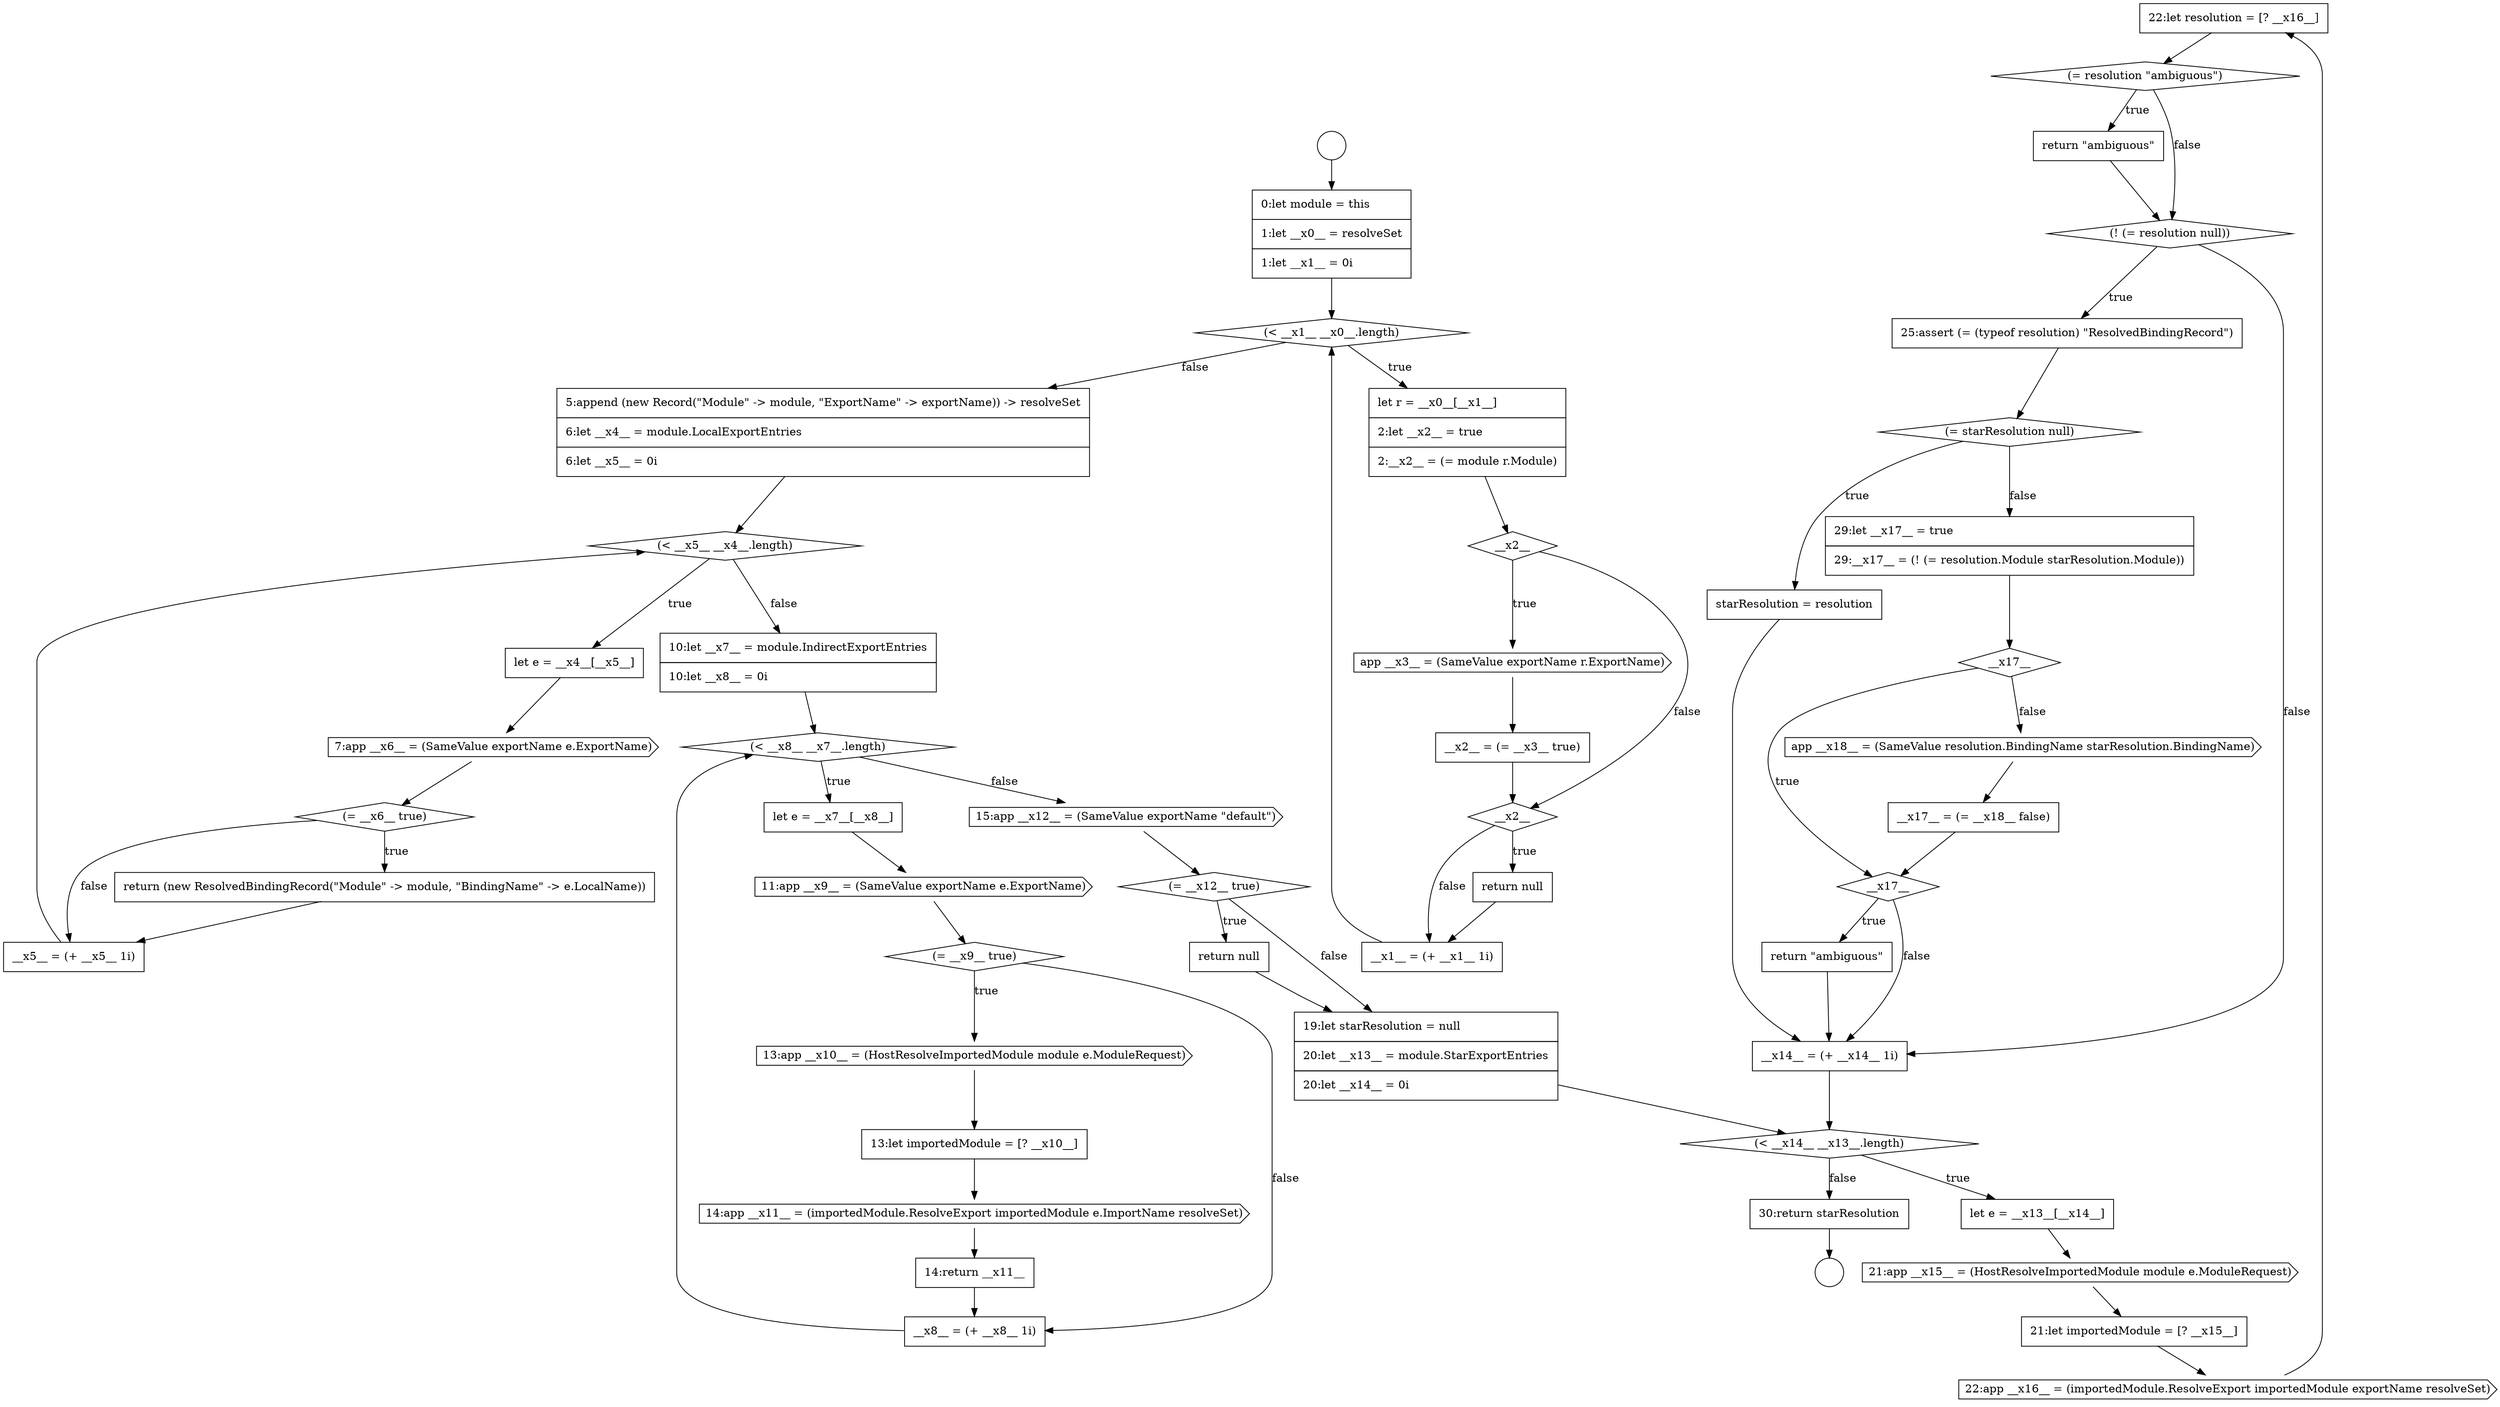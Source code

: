 digraph {
  node10693 [shape=none, margin=0, label=<<font color="black">
    <table border="0" cellborder="1" cellspacing="0" cellpadding="10">
      <tr><td align="left">22:let resolution = [? __x16__]</td></tr>
    </table>
  </font>> color="black" fillcolor="white" style=filled]
  node10666 [shape=none, margin=0, label=<<font color="black">
    <table border="0" cellborder="1" cellspacing="0" cellpadding="10">
      <tr><td align="left">__x1__ = (+ __x1__ 1i)</td></tr>
    </table>
  </font>> color="black" fillcolor="white" style=filled]
  node10695 [shape=none, margin=0, label=<<font color="black">
    <table border="0" cellborder="1" cellspacing="0" cellpadding="10">
      <tr><td align="left">return &quot;ambiguous&quot;</td></tr>
    </table>
  </font>> color="black" fillcolor="white" style=filled]
  node10691 [shape=none, margin=0, label=<<font color="black">
    <table border="0" cellborder="1" cellspacing="0" cellpadding="10">
      <tr><td align="left">21:let importedModule = [? __x15__]</td></tr>
    </table>
  </font>> color="black" fillcolor="white" style=filled]
  node10658 [shape=none, margin=0, label=<<font color="black">
    <table border="0" cellborder="1" cellspacing="0" cellpadding="10">
      <tr><td align="left">0:let module = this</td></tr>
      <tr><td align="left">1:let __x0__ = resolveSet</td></tr>
      <tr><td align="left">1:let __x1__ = 0i</td></tr>
    </table>
  </font>> color="black" fillcolor="white" style=filled]
  node10673 [shape=none, margin=0, label=<<font color="black">
    <table border="0" cellborder="1" cellspacing="0" cellpadding="10">
      <tr><td align="left">__x5__ = (+ __x5__ 1i)</td></tr>
    </table>
  </font>> color="black" fillcolor="white" style=filled]
  node10679 [shape=cds, label=<<font color="black">13:app __x10__ = (HostResolveImportedModule module e.ModuleRequest)</font>> color="black" fillcolor="white" style=filled]
  node10705 [shape=none, margin=0, label=<<font color="black">
    <table border="0" cellborder="1" cellspacing="0" cellpadding="10">
      <tr><td align="left">return &quot;ambiguous&quot;</td></tr>
    </table>
  </font>> color="black" fillcolor="white" style=filled]
  node10694 [shape=diamond, label=<<font color="black">(= resolution &quot;ambiguous&quot;)</font>> color="black" fillcolor="white" style=filled]
  node10662 [shape=cds, label=<<font color="black">app __x3__ = (SameValue exportName r.ExportName)</font>> color="black" fillcolor="white" style=filled]
  node10698 [shape=diamond, label=<<font color="black">(= starResolution null)</font>> color="black" fillcolor="white" style=filled]
  node10687 [shape=none, margin=0, label=<<font color="black">
    <table border="0" cellborder="1" cellspacing="0" cellpadding="10">
      <tr><td align="left">19:let starResolution = null</td></tr>
      <tr><td align="left">20:let __x13__ = module.StarExportEntries</td></tr>
      <tr><td align="left">20:let __x14__ = 0i</td></tr>
    </table>
  </font>> color="black" fillcolor="white" style=filled]
  node10665 [shape=none, margin=0, label=<<font color="black">
    <table border="0" cellborder="1" cellspacing="0" cellpadding="10">
      <tr><td align="left">return null</td></tr>
    </table>
  </font>> color="black" fillcolor="white" style=filled]
  node10702 [shape=cds, label=<<font color="black">app __x18__ = (SameValue resolution.BindingName starResolution.BindingName)</font>> color="black" fillcolor="white" style=filled]
  node10682 [shape=none, margin=0, label=<<font color="black">
    <table border="0" cellborder="1" cellspacing="0" cellpadding="10">
      <tr><td align="left">14:return __x11__</td></tr>
    </table>
  </font>> color="black" fillcolor="white" style=filled]
  node10670 [shape=cds, label=<<font color="black">7:app __x6__ = (SameValue exportName e.ExportName)</font>> color="black" fillcolor="white" style=filled]
  node10690 [shape=cds, label=<<font color="black">21:app __x15__ = (HostResolveImportedModule module e.ModuleRequest)</font>> color="black" fillcolor="white" style=filled]
  node10699 [shape=none, margin=0, label=<<font color="black">
    <table border="0" cellborder="1" cellspacing="0" cellpadding="10">
      <tr><td align="left">starResolution = resolution</td></tr>
    </table>
  </font>> color="black" fillcolor="white" style=filled]
  node10657 [shape=circle label=" " color="black" fillcolor="white" style=filled]
  node10661 [shape=diamond, label=<<font color="black">__x2__</font>> color="black" fillcolor="white" style=filled]
  node10678 [shape=diamond, label=<<font color="black">(= __x9__ true)</font>> color="black" fillcolor="white" style=filled]
  node10676 [shape=none, margin=0, label=<<font color="black">
    <table border="0" cellborder="1" cellspacing="0" cellpadding="10">
      <tr><td align="left">let e = __x7__[__x8__]</td></tr>
    </table>
  </font>> color="black" fillcolor="white" style=filled]
  node10671 [shape=diamond, label=<<font color="black">(= __x6__ true)</font>> color="black" fillcolor="white" style=filled]
  node10688 [shape=diamond, label=<<font color="black">(&lt; __x14__ __x13__.length)</font>> color="black" fillcolor="white" style=filled]
  node10689 [shape=none, margin=0, label=<<font color="black">
    <table border="0" cellborder="1" cellspacing="0" cellpadding="10">
      <tr><td align="left">let e = __x13__[__x14__]</td></tr>
    </table>
  </font>> color="black" fillcolor="white" style=filled]
  node10656 [shape=circle label=" " color="black" fillcolor="white" style=filled]
  node10683 [shape=none, margin=0, label=<<font color="black">
    <table border="0" cellborder="1" cellspacing="0" cellpadding="10">
      <tr><td align="left">__x8__ = (+ __x8__ 1i)</td></tr>
    </table>
  </font>> color="black" fillcolor="white" style=filled]
  node10703 [shape=none, margin=0, label=<<font color="black">
    <table border="0" cellborder="1" cellspacing="0" cellpadding="10">
      <tr><td align="left">__x17__ = (= __x18__ false)</td></tr>
    </table>
  </font>> color="black" fillcolor="white" style=filled]
  node10668 [shape=diamond, label=<<font color="black">(&lt; __x5__ __x4__.length)</font>> color="black" fillcolor="white" style=filled]
  node10700 [shape=none, margin=0, label=<<font color="black">
    <table border="0" cellborder="1" cellspacing="0" cellpadding="10">
      <tr><td align="left">29:let __x17__ = true</td></tr>
      <tr><td align="left">29:__x17__ = (! (= resolution.Module starResolution.Module))</td></tr>
    </table>
  </font>> color="black" fillcolor="white" style=filled]
  node10664 [shape=diamond, label=<<font color="black">__x2__</font>> color="black" fillcolor="white" style=filled]
  node10677 [shape=cds, label=<<font color="black">11:app __x9__ = (SameValue exportName e.ExportName)</font>> color="black" fillcolor="white" style=filled]
  node10675 [shape=diamond, label=<<font color="black">(&lt; __x8__ __x7__.length)</font>> color="black" fillcolor="white" style=filled]
  node10696 [shape=diamond, label=<<font color="black">(! (= resolution null))</font>> color="black" fillcolor="white" style=filled]
  node10660 [shape=none, margin=0, label=<<font color="black">
    <table border="0" cellborder="1" cellspacing="0" cellpadding="10">
      <tr><td align="left">let r = __x0__[__x1__]</td></tr>
      <tr><td align="left">2:let __x2__ = true</td></tr>
      <tr><td align="left">2:__x2__ = (= module r.Module)</td></tr>
    </table>
  </font>> color="black" fillcolor="white" style=filled]
  node10707 [shape=none, margin=0, label=<<font color="black">
    <table border="0" cellborder="1" cellspacing="0" cellpadding="10">
      <tr><td align="left">30:return starResolution</td></tr>
    </table>
  </font>> color="black" fillcolor="white" style=filled]
  node10692 [shape=cds, label=<<font color="black">22:app __x16__ = (importedModule.ResolveExport importedModule exportName resolveSet)</font>> color="black" fillcolor="white" style=filled]
  node10672 [shape=none, margin=0, label=<<font color="black">
    <table border="0" cellborder="1" cellspacing="0" cellpadding="10">
      <tr><td align="left">return (new ResolvedBindingRecord(&quot;Module&quot; -&gt; module, &quot;BindingName&quot; -&gt; e.LocalName))</td></tr>
    </table>
  </font>> color="black" fillcolor="white" style=filled]
  node10685 [shape=diamond, label=<<font color="black">(= __x12__ true)</font>> color="black" fillcolor="white" style=filled]
  node10684 [shape=cds, label=<<font color="black">15:app __x12__ = (SameValue exportName &quot;default&quot;)</font>> color="black" fillcolor="white" style=filled]
  node10667 [shape=none, margin=0, label=<<font color="black">
    <table border="0" cellborder="1" cellspacing="0" cellpadding="10">
      <tr><td align="left">5:append (new Record(&quot;Module&quot; -&gt; module, &quot;ExportName&quot; -&gt; exportName)) -&gt; resolveSet</td></tr>
      <tr><td align="left">6:let __x4__ = module.LocalExportEntries</td></tr>
      <tr><td align="left">6:let __x5__ = 0i</td></tr>
    </table>
  </font>> color="black" fillcolor="white" style=filled]
  node10704 [shape=diamond, label=<<font color="black">__x17__</font>> color="black" fillcolor="white" style=filled]
  node10663 [shape=none, margin=0, label=<<font color="black">
    <table border="0" cellborder="1" cellspacing="0" cellpadding="10">
      <tr><td align="left">__x2__ = (= __x3__ true)</td></tr>
    </table>
  </font>> color="black" fillcolor="white" style=filled]
  node10674 [shape=none, margin=0, label=<<font color="black">
    <table border="0" cellborder="1" cellspacing="0" cellpadding="10">
      <tr><td align="left">10:let __x7__ = module.IndirectExportEntries</td></tr>
      <tr><td align="left">10:let __x8__ = 0i</td></tr>
    </table>
  </font>> color="black" fillcolor="white" style=filled]
  node10680 [shape=none, margin=0, label=<<font color="black">
    <table border="0" cellborder="1" cellspacing="0" cellpadding="10">
      <tr><td align="left">13:let importedModule = [? __x10__]</td></tr>
    </table>
  </font>> color="black" fillcolor="white" style=filled]
  node10697 [shape=none, margin=0, label=<<font color="black">
    <table border="0" cellborder="1" cellspacing="0" cellpadding="10">
      <tr><td align="left">25:assert (= (typeof resolution) &quot;ResolvedBindingRecord&quot;)</td></tr>
    </table>
  </font>> color="black" fillcolor="white" style=filled]
  node10659 [shape=diamond, label=<<font color="black">(&lt; __x1__ __x0__.length)</font>> color="black" fillcolor="white" style=filled]
  node10701 [shape=diamond, label=<<font color="black">__x17__</font>> color="black" fillcolor="white" style=filled]
  node10681 [shape=cds, label=<<font color="black">14:app __x11__ = (importedModule.ResolveExport importedModule e.ImportName resolveSet)</font>> color="black" fillcolor="white" style=filled]
  node10706 [shape=none, margin=0, label=<<font color="black">
    <table border="0" cellborder="1" cellspacing="0" cellpadding="10">
      <tr><td align="left">__x14__ = (+ __x14__ 1i)</td></tr>
    </table>
  </font>> color="black" fillcolor="white" style=filled]
  node10686 [shape=none, margin=0, label=<<font color="black">
    <table border="0" cellborder="1" cellspacing="0" cellpadding="10">
      <tr><td align="left">return null</td></tr>
    </table>
  </font>> color="black" fillcolor="white" style=filled]
  node10669 [shape=none, margin=0, label=<<font color="black">
    <table border="0" cellborder="1" cellspacing="0" cellpadding="10">
      <tr><td align="left">let e = __x4__[__x5__]</td></tr>
    </table>
  </font>> color="black" fillcolor="white" style=filled]
  node10663 -> node10664 [ color="black"]
  node10678 -> node10679 [label=<<font color="black">true</font>> color="black"]
  node10678 -> node10683 [label=<<font color="black">false</font>> color="black"]
  node10699 -> node10706 [ color="black"]
  node10667 -> node10668 [ color="black"]
  node10689 -> node10690 [ color="black"]
  node10668 -> node10669 [label=<<font color="black">true</font>> color="black"]
  node10668 -> node10674 [label=<<font color="black">false</font>> color="black"]
  node10672 -> node10673 [ color="black"]
  node10669 -> node10670 [ color="black"]
  node10705 -> node10706 [ color="black"]
  node10673 -> node10668 [ color="black"]
  node10693 -> node10694 [ color="black"]
  node10688 -> node10689 [label=<<font color="black">true</font>> color="black"]
  node10688 -> node10707 [label=<<font color="black">false</font>> color="black"]
  node10700 -> node10701 [ color="black"]
  node10679 -> node10680 [ color="black"]
  node10698 -> node10699 [label=<<font color="black">true</font>> color="black"]
  node10698 -> node10700 [label=<<font color="black">false</font>> color="black"]
  node10671 -> node10672 [label=<<font color="black">true</font>> color="black"]
  node10671 -> node10673 [label=<<font color="black">false</font>> color="black"]
  node10685 -> node10686 [label=<<font color="black">true</font>> color="black"]
  node10685 -> node10687 [label=<<font color="black">false</font>> color="black"]
  node10656 -> node10658 [ color="black"]
  node10658 -> node10659 [ color="black"]
  node10662 -> node10663 [ color="black"]
  node10696 -> node10697 [label=<<font color="black">true</font>> color="black"]
  node10696 -> node10706 [label=<<font color="black">false</font>> color="black"]
  node10692 -> node10693 [ color="black"]
  node10681 -> node10682 [ color="black"]
  node10706 -> node10688 [ color="black"]
  node10664 -> node10665 [label=<<font color="black">true</font>> color="black"]
  node10664 -> node10666 [label=<<font color="black">false</font>> color="black"]
  node10682 -> node10683 [ color="black"]
  node10707 -> node10657 [ color="black"]
  node10676 -> node10677 [ color="black"]
  node10701 -> node10704 [label=<<font color="black">true</font>> color="black"]
  node10701 -> node10702 [label=<<font color="black">false</font>> color="black"]
  node10674 -> node10675 [ color="black"]
  node10686 -> node10687 [ color="black"]
  node10697 -> node10698 [ color="black"]
  node10683 -> node10675 [ color="black"]
  node10659 -> node10660 [label=<<font color="black">true</font>> color="black"]
  node10659 -> node10667 [label=<<font color="black">false</font>> color="black"]
  node10660 -> node10661 [ color="black"]
  node10694 -> node10695 [label=<<font color="black">true</font>> color="black"]
  node10694 -> node10696 [label=<<font color="black">false</font>> color="black"]
  node10665 -> node10666 [ color="black"]
  node10677 -> node10678 [ color="black"]
  node10661 -> node10662 [label=<<font color="black">true</font>> color="black"]
  node10661 -> node10664 [label=<<font color="black">false</font>> color="black"]
  node10687 -> node10688 [ color="black"]
  node10702 -> node10703 [ color="black"]
  node10670 -> node10671 [ color="black"]
  node10666 -> node10659 [ color="black"]
  node10691 -> node10692 [ color="black"]
  node10684 -> node10685 [ color="black"]
  node10695 -> node10696 [ color="black"]
  node10703 -> node10704 [ color="black"]
  node10704 -> node10705 [label=<<font color="black">true</font>> color="black"]
  node10704 -> node10706 [label=<<font color="black">false</font>> color="black"]
  node10680 -> node10681 [ color="black"]
  node10675 -> node10676 [label=<<font color="black">true</font>> color="black"]
  node10675 -> node10684 [label=<<font color="black">false</font>> color="black"]
  node10690 -> node10691 [ color="black"]
}
